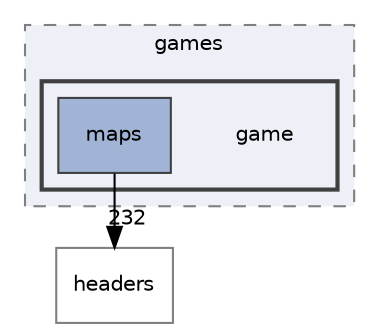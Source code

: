 digraph "recycle/games/game"
{
 // LATEX_PDF_SIZE
  edge [fontname="Helvetica",fontsize="10",labelfontname="Helvetica",labelfontsize="10"];
  node [fontname="Helvetica",fontsize="10",shape=record];
  compound=true
  subgraph clusterdir_c3abff0d2da30bfa4350cbffb1b77dde {
    graph [ bgcolor="#edf0f7", pencolor="grey50", style="filled,dashed,", label="games", fontname="Helvetica", fontsize="10", URL="dir_c3abff0d2da30bfa4350cbffb1b77dde.html"]
  subgraph clusterdir_2290aa1ec3c272b2fa765b36ab7ea1ff {
    graph [ bgcolor="#edf0f7", pencolor="grey25", style="filled,bold,", label="", fontname="Helvetica", fontsize="10", URL="dir_2290aa1ec3c272b2fa765b36ab7ea1ff.html"]
    dir_2290aa1ec3c272b2fa765b36ab7ea1ff [shape=plaintext, label="game"];
  dir_d6fbb1804a1122c56d3a3fe5fd2d7025 [shape=box, label="maps", style="filled,", fillcolor="#a2b4d6", color="grey25", URL="dir_d6fbb1804a1122c56d3a3fe5fd2d7025.html"];
  }
  }
  dir_a3372fbbb64f30926046ee52ee3fdb43 [shape=box, label="headers", style="", fillcolor="#edf0f7", color="grey50", URL="dir_a3372fbbb64f30926046ee52ee3fdb43.html"];
  dir_d6fbb1804a1122c56d3a3fe5fd2d7025->dir_a3372fbbb64f30926046ee52ee3fdb43 [headlabel="232", labeldistance=1.5 headhref="dir_000012_000009.html"];
}
